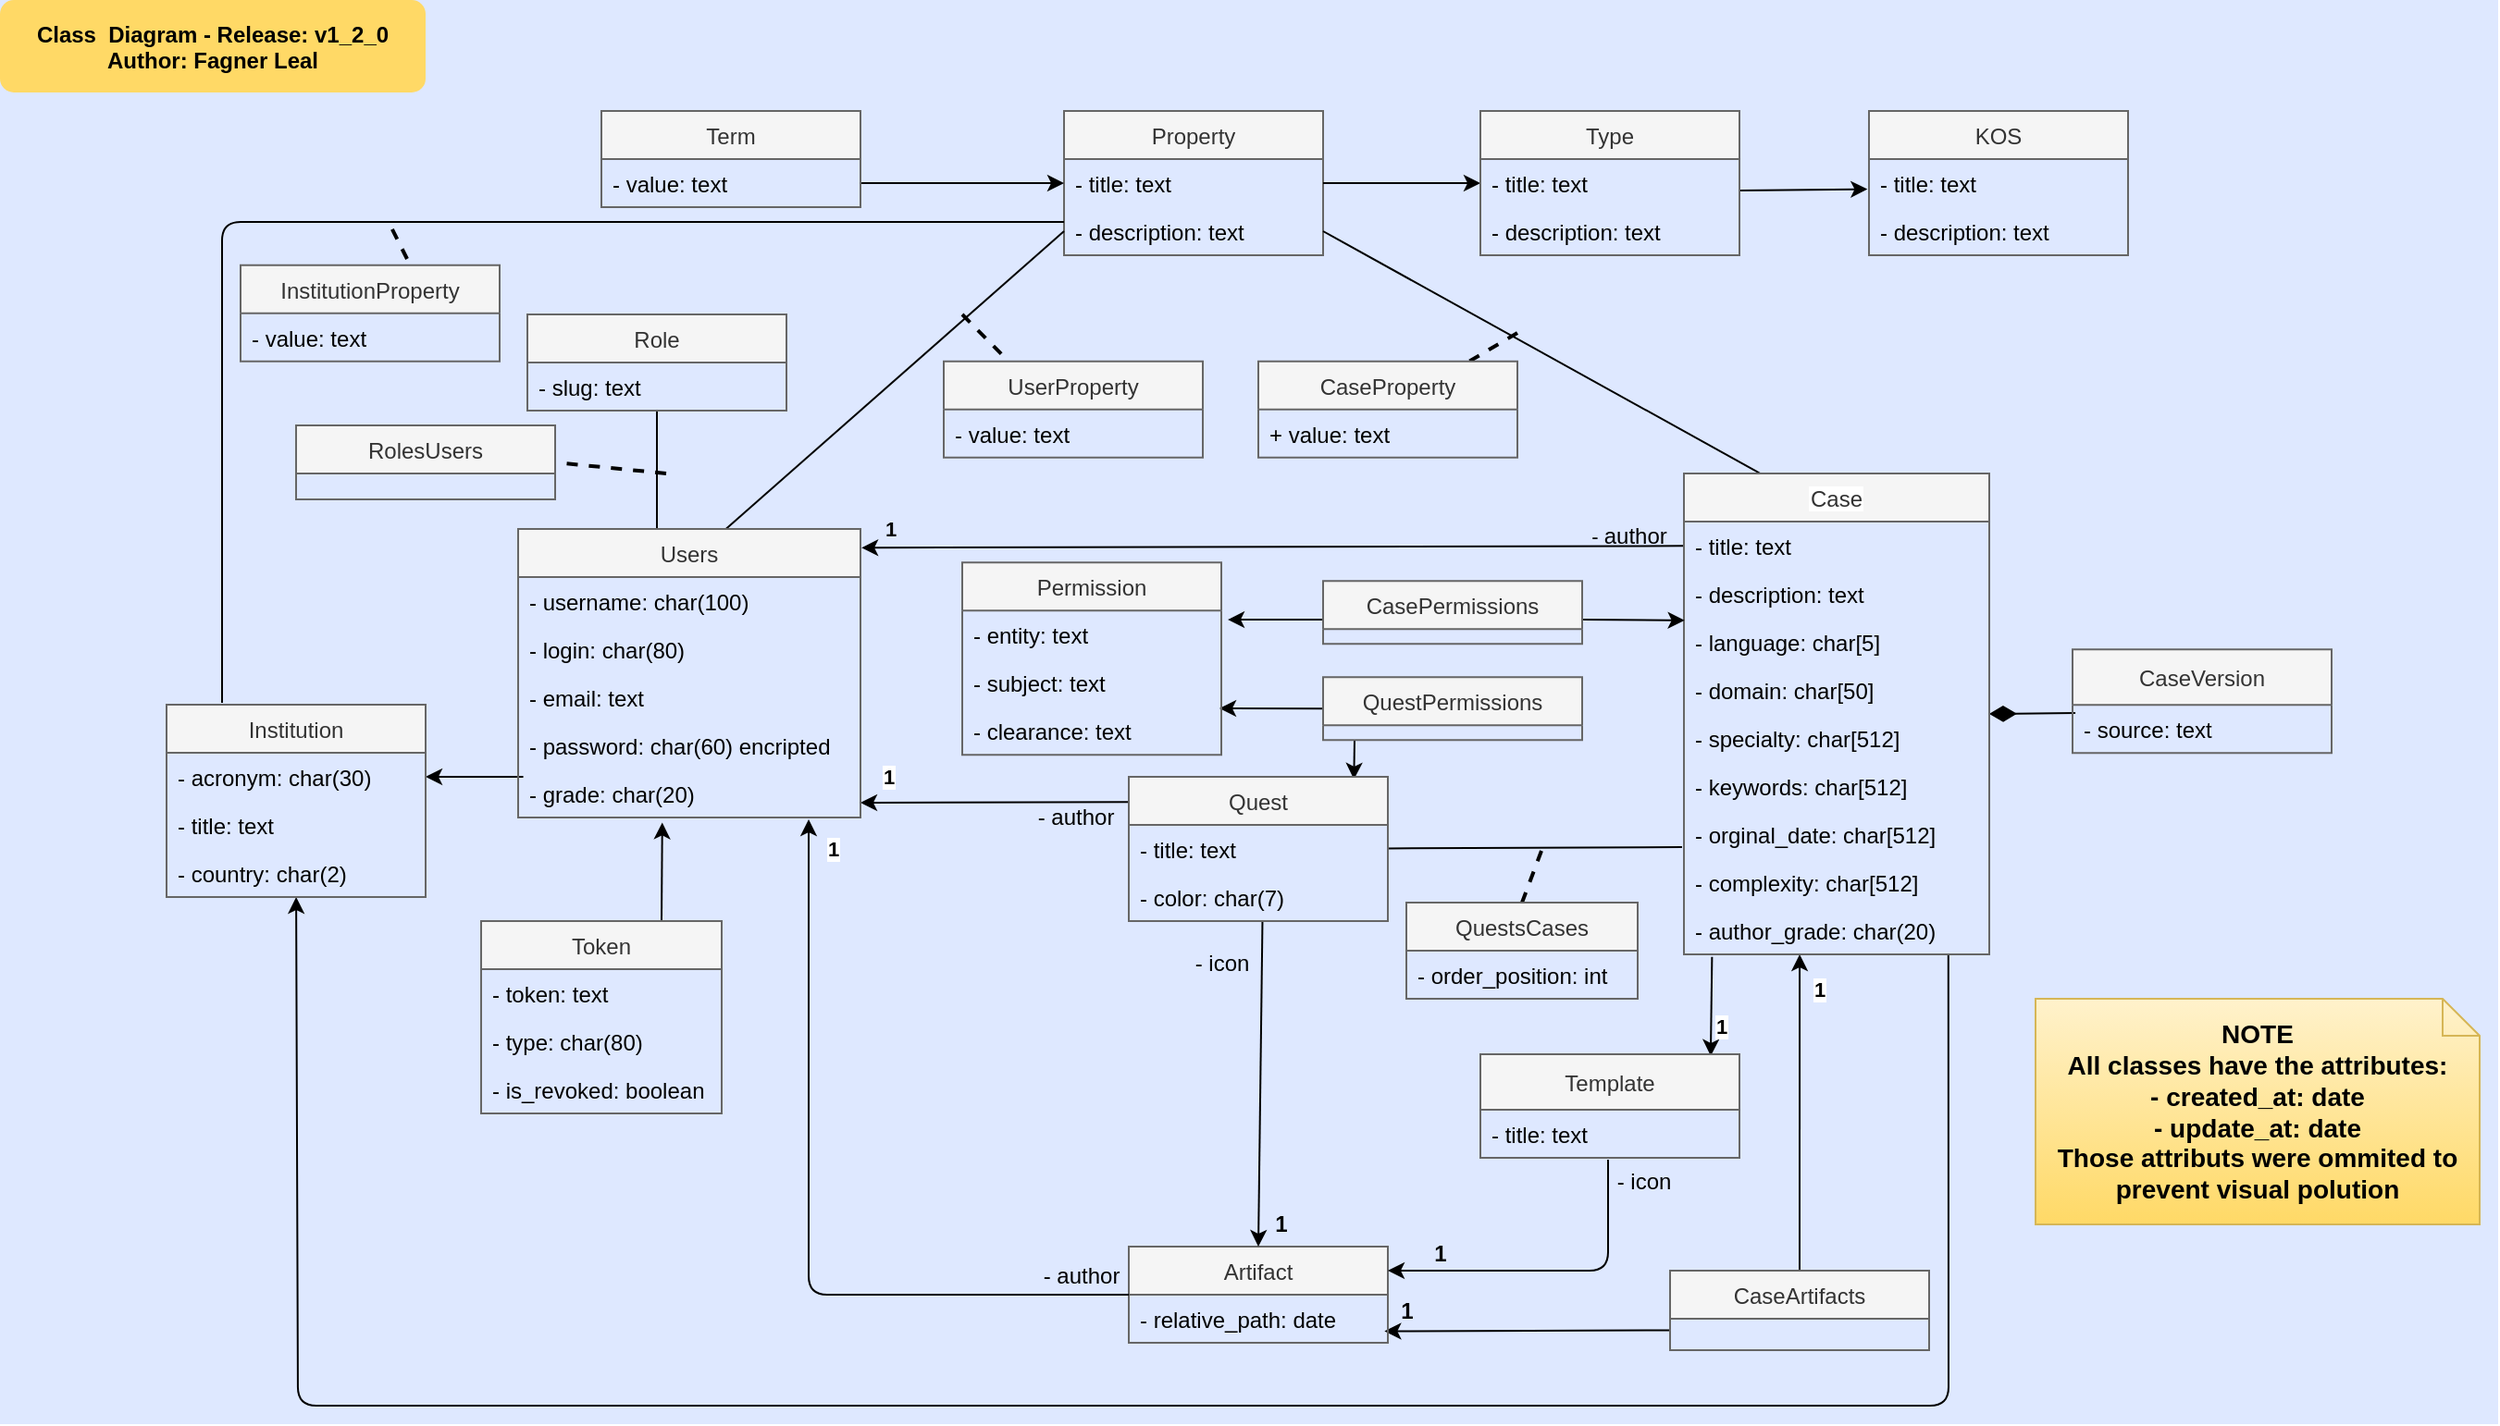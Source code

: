 <mxfile version="13.8.1" type="device"><diagram name="Page-1" id="c4acf3e9-155e-7222-9cf6-157b1a14988f"><mxGraphModel dx="2483" dy="887" grid="1" gridSize="10" guides="1" tooltips="1" connect="1" arrows="1" fold="1" page="1" pageScale="1" pageWidth="850" pageHeight="1100" background="#ffffff" math="0" shadow="0"><root><mxCell id="0"/><mxCell id="1" parent="0"/><mxCell id="ltPf_mcnGNrRVXwkHgvN-47" value="" style="fillColor=#DEE8FF;strokeColor=none" parent="1" vertex="1"><mxGeometry x="-470" y="100" width="1350" height="770" as="geometry"/></mxCell><mxCell id="sUAxRqPN--5q4pYPK_Sp-77" value="Property" style="swimlane;fontStyle=0;childLayout=stackLayout;horizontal=1;startSize=26;fillColor=#f5f5f5;horizontalStack=0;resizeParent=1;resizeParentMax=0;resizeLast=0;collapsible=1;marginBottom=0;strokeColor=#666666;fontColor=#333333;" parent="1" vertex="1"><mxGeometry x="105" y="160" width="140" height="78" as="geometry"/></mxCell><mxCell id="sUAxRqPN--5q4pYPK_Sp-78" value="- title: text" style="text;strokeColor=none;fillColor=none;align=left;verticalAlign=top;spacingLeft=4;spacingRight=4;overflow=hidden;rotatable=0;points=[[0,0.5],[1,0.5]];portConstraint=eastwest;" parent="sUAxRqPN--5q4pYPK_Sp-77" vertex="1"><mxGeometry y="26" width="140" height="26" as="geometry"/></mxCell><mxCell id="sUAxRqPN--5q4pYPK_Sp-79" value="- description: text" style="text;strokeColor=none;fillColor=none;align=left;verticalAlign=top;spacingLeft=4;spacingRight=4;overflow=hidden;rotatable=0;points=[[0,0.5],[1,0.5]];portConstraint=eastwest;" parent="sUAxRqPN--5q4pYPK_Sp-77" vertex="1"><mxGeometry y="52" width="140" height="26" as="geometry"/></mxCell><mxCell id="sUAxRqPN--5q4pYPK_Sp-10" value="" style="endArrow=classic;endFill=1;endSize=6;html=1;exitX=0.5;exitY=0;exitDx=0;exitDy=0;entryX=0.379;entryY=1;entryDx=0;entryDy=0;entryPerimeter=0;startArrow=none;startFill=0;strokeWidth=1;" parent="1" source="sUAxRqPN--5q4pYPK_Sp-15" target="qgmicakALArpZonlW2vb-24" edge="1"><mxGeometry width="160" relative="1" as="geometry"><mxPoint x="385" y="360" as="sourcePoint"/><mxPoint x="478" y="588" as="targetPoint"/></mxGeometry></mxCell><mxCell id="qgmicakALArpZonlW2vb-34" value="&lt;font style=&quot;font-size: 11px&quot;&gt;&lt;b&gt;1&lt;/b&gt;&lt;/font&gt;" style="edgeLabel;html=1;align=center;verticalAlign=middle;resizable=0;points=[];" vertex="1" connectable="0" parent="sUAxRqPN--5q4pYPK_Sp-10"><mxGeometry x="0.721" y="3" relative="1" as="geometry"><mxPoint x="13.47" y="-4.8" as="offset"/></mxGeometry></mxCell><mxCell id="sUAxRqPN--5q4pYPK_Sp-37" value="" style="endArrow=none;html=1;rounded=0;exitX=1;exitY=0.5;exitDx=0;exitDy=0;entryX=0.015;entryY=1.154;entryDx=0;entryDy=0;endFill=0;startArrow=classic;startFill=1;entryPerimeter=0;" parent="1" source="sUAxRqPN--5q4pYPK_Sp-26" target="ltPf_mcnGNrRVXwkHgvN-8" edge="1"><mxGeometry relative="1" as="geometry"><mxPoint x="130" y="502" as="sourcePoint"/><mxPoint x="290" y="502" as="targetPoint"/></mxGeometry></mxCell><mxCell id="sUAxRqPN--5q4pYPK_Sp-41" value="" style="endArrow=none;endFill=0;endSize=12;html=1;startArrow=classic;startFill=1;exitX=1.003;exitY=0.065;exitDx=0;exitDy=0;exitPerimeter=0;" parent="1" source="sUAxRqPN--5q4pYPK_Sp-18" target="sUAxRqPN--5q4pYPK_Sp-2" edge="1"><mxGeometry width="160" relative="1" as="geometry"><mxPoint x="-8" y="396" as="sourcePoint"/><mxPoint x="50" y="566.0" as="targetPoint"/></mxGeometry></mxCell><mxCell id="qgmicakALArpZonlW2vb-1" value="&lt;font style=&quot;font-size: 11px&quot;&gt;&lt;b&gt;&lt;font style=&quot;font-size: 11px&quot;&gt;1&lt;/font&gt;&lt;/b&gt;&lt;/font&gt;" style="edgeLabel;html=1;align=center;verticalAlign=middle;resizable=0;points=[];labelBackgroundColor=none;" vertex="1" connectable="0" parent="sUAxRqPN--5q4pYPK_Sp-41"><mxGeometry x="-0.857" y="-1" relative="1" as="geometry"><mxPoint x="-17.04" y="-10.95" as="offset"/></mxGeometry></mxCell><mxCell id="qgmicakALArpZonlW2vb-2" value="- &lt;font style=&quot;font-size: 12px&quot;&gt;author&lt;/font&gt;" style="edgeLabel;html=1;align=center;verticalAlign=middle;resizable=0;points=[];labelBackgroundColor=none;" vertex="1" connectable="0" parent="sUAxRqPN--5q4pYPK_Sp-41"><mxGeometry x="0.803" y="-3" relative="1" as="geometry"><mxPoint x="14.1" y="-8.24" as="offset"/></mxGeometry></mxCell><mxCell id="sUAxRqPN--5q4pYPK_Sp-59" value="" style="endArrow=none;endFill=0;endSize=12;html=1;" parent="1" target="sUAxRqPN--5q4pYPK_Sp-51" edge="1"><mxGeometry width="160" relative="1" as="geometry"><mxPoint x="439" y="558" as="sourcePoint"/><mxPoint x="280" y="523" as="targetPoint"/></mxGeometry></mxCell><mxCell id="sUAxRqPN--5q4pYPK_Sp-63" value="" style="endArrow=none;html=1;rounded=0;dashed=1;entryX=0.5;entryY=0;entryDx=0;entryDy=0;strokeWidth=2;" parent="1" target="sUAxRqPN--5q4pYPK_Sp-61" edge="1"><mxGeometry relative="1" as="geometry"><mxPoint x="363" y="560" as="sourcePoint"/><mxPoint x="695" y="524" as="targetPoint"/><Array as="points"/></mxGeometry></mxCell><mxCell id="sUAxRqPN--5q4pYPK_Sp-64" value="" style="resizable=0;html=1;align=left;verticalAlign=bottom;" parent="sUAxRqPN--5q4pYPK_Sp-63" connectable="0" vertex="1"><mxGeometry x="-1" relative="1" as="geometry"/></mxCell><mxCell id="sUAxRqPN--5q4pYPK_Sp-65" value="" style="resizable=0;html=1;align=right;verticalAlign=bottom;" parent="sUAxRqPN--5q4pYPK_Sp-63" connectable="0" vertex="1"><mxGeometry x="1" relative="1" as="geometry"/></mxCell><mxCell id="sUAxRqPN--5q4pYPK_Sp-70" value="" style="endArrow=none;endFill=0;endSize=12;html=1;entryX=0.5;entryY=1;entryDx=0;entryDy=0;" parent="1" target="sUAxRqPN--5q4pYPK_Sp-68" edge="1"><mxGeometry width="160" relative="1" as="geometry"><mxPoint x="-115" y="386" as="sourcePoint"/><mxPoint x="-75" y="330" as="targetPoint"/></mxGeometry></mxCell><mxCell id="sUAxRqPN--5q4pYPK_Sp-73" value="" style="endArrow=none;html=1;rounded=0;dashed=1;entryX=1;entryY=0.5;entryDx=0;entryDy=0;strokeWidth=2;" parent="1" edge="1" target="sUAxRqPN--5q4pYPK_Sp-71"><mxGeometry relative="1" as="geometry"><mxPoint x="-110" y="356" as="sourcePoint"/><mxPoint x="-227.34" y="354.888" as="targetPoint"/><Array as="points"/></mxGeometry></mxCell><mxCell id="sUAxRqPN--5q4pYPK_Sp-74" value="" style="resizable=0;html=1;align=left;verticalAlign=bottom;" parent="sUAxRqPN--5q4pYPK_Sp-73" connectable="0" vertex="1"><mxGeometry x="-1" relative="1" as="geometry"/></mxCell><mxCell id="sUAxRqPN--5q4pYPK_Sp-75" value="" style="resizable=0;html=1;align=right;verticalAlign=bottom;" parent="sUAxRqPN--5q4pYPK_Sp-73" connectable="0" vertex="1"><mxGeometry x="1" relative="1" as="geometry"/></mxCell><mxCell id="ltPf_mcnGNrRVXwkHgvN-1" value="" style="endArrow=classic;endFill=1;endSize=6;html=1;entryX=0;entryY=0.5;entryDx=0;entryDy=0;" parent="1" source="sUAxRqPN--5q4pYPK_Sp-78" target="sUAxRqPN--5q4pYPK_Sp-81" edge="1"><mxGeometry width="160" relative="1" as="geometry"><mxPoint x="240" y="180" as="sourcePoint"/><mxPoint x="330" y="180" as="targetPoint"/></mxGeometry></mxCell><mxCell id="ltPf_mcnGNrRVXwkHgvN-2" value="" style="endArrow=classic;endFill=1;endSize=6;html=1;startArrow=none;startFill=0;entryX=-0.006;entryY=0.625;entryDx=0;entryDy=0;entryPerimeter=0;" parent="1" target="sUAxRqPN--5q4pYPK_Sp-87" edge="1"><mxGeometry width="160" relative="1" as="geometry"><mxPoint x="470" y="203" as="sourcePoint"/><mxPoint x="540" y="205" as="targetPoint"/></mxGeometry></mxCell><mxCell id="ltPf_mcnGNrRVXwkHgvN-3" value="" style="endArrow=classic;endFill=1;endSize=6;html=1;" parent="1" edge="1"><mxGeometry width="160" relative="1" as="geometry"><mxPoint x="-5" y="199" as="sourcePoint"/><mxPoint x="105" y="199" as="targetPoint"/></mxGeometry></mxCell><mxCell id="ltPf_mcnGNrRVXwkHgvN-4" value="" style="endArrow=none;endFill=0;endSize=12;html=1;exitX=0.25;exitY=0;exitDx=0;exitDy=0;entryX=1;entryY=0.5;entryDx=0;entryDy=0;" parent="1" source="sUAxRqPN--5q4pYPK_Sp-1" target="sUAxRqPN--5q4pYPK_Sp-79" edge="1"><mxGeometry width="160" relative="1" as="geometry"><mxPoint x="650" y="269" as="sourcePoint"/><mxPoint x="310.7" y="288.724" as="targetPoint"/></mxGeometry></mxCell><mxCell id="ltPf_mcnGNrRVXwkHgvN-5" value="" style="endArrow=none;endFill=0;endSize=12;html=1;exitX=0.607;exitY=0;exitDx=0;exitDy=0;entryX=0;entryY=0.5;entryDx=0;entryDy=0;exitPerimeter=0;" parent="1" source="sUAxRqPN--5q4pYPK_Sp-18" target="sUAxRqPN--5q4pYPK_Sp-79" edge="1"><mxGeometry width="160" relative="1" as="geometry"><mxPoint x="415" y="429" as="sourcePoint"/><mxPoint x="258.347" y="318" as="targetPoint"/></mxGeometry></mxCell><mxCell id="ltPf_mcnGNrRVXwkHgvN-11" value="" style="endArrow=none;html=1;rounded=0;dashed=1;strokeWidth=2;" parent="1" target="ltPf_mcnGNrRVXwkHgvN-9" edge="1"><mxGeometry relative="1" as="geometry"><mxPoint x="350" y="280" as="sourcePoint"/><mxPoint x="245" y="520" as="targetPoint"/><Array as="points"/></mxGeometry></mxCell><mxCell id="ltPf_mcnGNrRVXwkHgvN-12" value="" style="resizable=0;html=1;align=left;verticalAlign=bottom;" parent="ltPf_mcnGNrRVXwkHgvN-11" connectable="0" vertex="1"><mxGeometry x="-1" relative="1" as="geometry"/></mxCell><mxCell id="ltPf_mcnGNrRVXwkHgvN-13" value="" style="resizable=0;html=1;align=right;verticalAlign=bottom;" parent="ltPf_mcnGNrRVXwkHgvN-11" connectable="0" vertex="1"><mxGeometry x="1" relative="1" as="geometry"/></mxCell><mxCell id="ltPf_mcnGNrRVXwkHgvN-16" value="" style="endArrow=none;html=1;rounded=0;dashed=1;entryX=0.25;entryY=0;entryDx=0;entryDy=0;strokeWidth=2;" parent="1" target="ltPf_mcnGNrRVXwkHgvN-14" edge="1"><mxGeometry relative="1" as="geometry"><mxPoint x="50" y="270" as="sourcePoint"/><mxPoint x="80" y="290" as="targetPoint"/><Array as="points"/></mxGeometry></mxCell><mxCell id="ltPf_mcnGNrRVXwkHgvN-17" value="" style="resizable=0;html=1;align=left;verticalAlign=bottom;" parent="ltPf_mcnGNrRVXwkHgvN-16" connectable="0" vertex="1"><mxGeometry x="-1" relative="1" as="geometry"/></mxCell><mxCell id="ltPf_mcnGNrRVXwkHgvN-18" value="" style="resizable=0;html=1;align=right;verticalAlign=bottom;" parent="ltPf_mcnGNrRVXwkHgvN-16" connectable="0" vertex="1"><mxGeometry x="1" relative="1" as="geometry"><mxPoint x="-130" y="5.35" as="offset"/></mxGeometry></mxCell><mxCell id="ltPf_mcnGNrRVXwkHgvN-31" value="" style="endArrow=none;endFill=0;endSize=12;html=1;entryX=0.004;entryY=0.175;entryDx=0;entryDy=0;entryPerimeter=0;startArrow=classic;startFill=1;" parent="1" target="sUAxRqPN--5q4pYPK_Sp-50" edge="1"><mxGeometry width="160" relative="1" as="geometry"><mxPoint x="-5" y="534" as="sourcePoint"/><mxPoint x="140" y="540" as="targetPoint"/></mxGeometry></mxCell><mxCell id="qgmicakALArpZonlW2vb-29" value="&lt;font style=&quot;font-size: 12px&quot;&gt;- author&lt;/font&gt;" style="edgeLabel;html=1;align=center;verticalAlign=middle;resizable=0;points=[];labelBackgroundColor=none;" vertex="1" connectable="0" parent="ltPf_mcnGNrRVXwkHgvN-31"><mxGeometry x="0.227" y="-2" relative="1" as="geometry"><mxPoint x="25.85" y="6.21" as="offset"/></mxGeometry></mxCell><mxCell id="qgmicakALArpZonlW2vb-30" value="&lt;font style=&quot;font-size: 12px&quot;&gt;- author&lt;/font&gt;" style="edgeLabel;html=1;align=center;verticalAlign=middle;resizable=0;points=[];labelBackgroundColor=none;" vertex="1" connectable="0" parent="ltPf_mcnGNrRVXwkHgvN-31"><mxGeometry x="0.227" y="-2" relative="1" as="geometry"><mxPoint x="29.42" y="254.21" as="offset"/></mxGeometry></mxCell><mxCell id="qgmicakALArpZonlW2vb-32" value="&lt;font style=&quot;font-size: 11px&quot;&gt;&lt;b&gt;1&lt;/b&gt;&lt;/font&gt;" style="edgeLabel;html=1;align=center;verticalAlign=middle;resizable=0;points=[];" vertex="1" connectable="0" parent="ltPf_mcnGNrRVXwkHgvN-31"><mxGeometry x="-0.617" y="2" relative="1" as="geometry"><mxPoint x="-13.23" y="-11.93" as="offset"/></mxGeometry></mxCell><mxCell id="ltPf_mcnGNrRVXwkHgvN-48" value="Class  Diagram - Release: v1_2_0&#xA;Author: Fagner Leal" style="rounded=1;fontStyle=1;fillColor=#FFD966;strokeColor=none" parent="1" vertex="1"><mxGeometry x="-470" y="100" width="230" height="50" as="geometry"/></mxCell><mxCell id="sUAxRqPN--5q4pYPK_Sp-80" value="Type" style="swimlane;fontStyle=0;childLayout=stackLayout;horizontal=1;startSize=26;fillColor=#f5f5f5;horizontalStack=0;resizeParent=1;resizeParentMax=0;resizeLast=0;collapsible=1;marginBottom=0;strokeColor=#666666;fontColor=#333333;" parent="1" vertex="1"><mxGeometry x="330" y="160" width="140" height="78" as="geometry"/></mxCell><mxCell id="sUAxRqPN--5q4pYPK_Sp-81" value="- title: text" style="text;strokeColor=none;fillColor=none;align=left;verticalAlign=top;spacingLeft=4;spacingRight=4;overflow=hidden;rotatable=0;points=[[0,0.5],[1,0.5]];portConstraint=eastwest;" parent="sUAxRqPN--5q4pYPK_Sp-80" vertex="1"><mxGeometry y="26" width="140" height="26" as="geometry"/></mxCell><mxCell id="sUAxRqPN--5q4pYPK_Sp-82" value="- description: text" style="text;strokeColor=none;fillColor=none;align=left;verticalAlign=top;spacingLeft=4;spacingRight=4;overflow=hidden;rotatable=0;points=[[0,0.5],[1,0.5]];portConstraint=eastwest;" parent="sUAxRqPN--5q4pYPK_Sp-80" vertex="1"><mxGeometry y="52" width="140" height="26" as="geometry"/></mxCell><mxCell id="sUAxRqPN--5q4pYPK_Sp-86" value="KOS" style="swimlane;fontStyle=0;childLayout=stackLayout;horizontal=1;startSize=26;fillColor=#f5f5f5;horizontalStack=0;resizeParent=1;resizeParentMax=0;resizeLast=0;collapsible=1;marginBottom=0;strokeColor=#666666;fontColor=#333333;" parent="1" vertex="1"><mxGeometry x="540" y="160" width="140" height="78" as="geometry"/></mxCell><mxCell id="sUAxRqPN--5q4pYPK_Sp-87" value="- title: text" style="text;strokeColor=none;fillColor=none;align=left;verticalAlign=top;spacingLeft=4;spacingRight=4;overflow=hidden;rotatable=0;points=[[0,0.5],[1,0.5]];portConstraint=eastwest;" parent="sUAxRqPN--5q4pYPK_Sp-86" vertex="1"><mxGeometry y="26" width="140" height="26" as="geometry"/></mxCell><mxCell id="sUAxRqPN--5q4pYPK_Sp-88" value="- description: text" style="text;strokeColor=none;fillColor=none;align=left;verticalAlign=top;spacingLeft=4;spacingRight=4;overflow=hidden;rotatable=0;points=[[0,0.5],[1,0.5]];portConstraint=eastwest;" parent="sUAxRqPN--5q4pYPK_Sp-86" vertex="1"><mxGeometry y="52" width="140" height="26" as="geometry"/></mxCell><mxCell id="ltPf_mcnGNrRVXwkHgvN-49" value="&lt;div&gt;&lt;b&gt;NOTE&lt;/b&gt;&lt;/div&gt;&lt;div&gt;&lt;b&gt;All classes have the attributes:&lt;/b&gt;&lt;/div&gt;&lt;div&gt;&lt;b&gt;- created_at: date&lt;/b&gt;&lt;/div&gt;&lt;div&gt;&lt;b&gt;- update_at: date&lt;/b&gt;&lt;/div&gt;&lt;div&gt;&lt;b&gt;Those attributs were ommited to prevent visual polution&lt;/b&gt;&lt;br&gt;&lt;/div&gt;" style="shape=note;size=20;whiteSpace=wrap;html=1;fillColor=#fff2cc;fontSize=14;gradientColor=#ffd966;strokeColor=#d6b656;" parent="1" vertex="1"><mxGeometry x="630" y="640" width="240" height="122" as="geometry"/></mxCell><mxCell id="rxB0pewscnfSwpeUuFem-4" value="" style="endArrow=classic;endFill=1;html=1;entryX=0.987;entryY=0.76;entryDx=0;entryDy=0;startArrow=none;startFill=0;entryPerimeter=0;exitX=0;exitY=0.75;exitDx=0;exitDy=0;" parent="1" source="sUAxRqPN--5q4pYPK_Sp-15" edge="1"><mxGeometry width="160" relative="1" as="geometry"><mxPoint x="480" y="820" as="sourcePoint"/><mxPoint x="278.18" y="819.76" as="targetPoint"/></mxGeometry></mxCell><mxCell id="nv-oh9yCCC0227xtqOuW-51" value="&lt;font style=&quot;font-size: 12px&quot;&gt;&lt;b&gt;1&lt;/b&gt;&lt;/font&gt;" style="edgeLabel;html=1;align=center;verticalAlign=middle;resizable=0;points=[];labelBackgroundColor=none;" parent="rxB0pewscnfSwpeUuFem-4" vertex="1" connectable="0"><mxGeometry x="-0.765" y="-3" relative="1" as="geometry"><mxPoint x="-124.84" y="-7.81" as="offset"/></mxGeometry></mxCell><mxCell id="rxB0pewscnfSwpeUuFem-1" value="Artifact" style="swimlane;fontStyle=0;childLayout=stackLayout;horizontal=1;startSize=26;fillColor=#f5f5f5;horizontalStack=0;resizeParent=1;resizeParentMax=0;resizeLast=0;collapsible=1;marginBottom=0;shadow=0;strokeColor=#666666;fontColor=#333333;" parent="1" vertex="1"><mxGeometry x="140" y="774" width="140" height="52" as="geometry"/></mxCell><mxCell id="rxB0pewscnfSwpeUuFem-3" value="- relative_path: date" style="text;align=left;verticalAlign=top;spacingLeft=4;spacingRight=4;overflow=hidden;rotatable=0;points=[[0,0.5],[1,0.5]];portConstraint=eastwest;shadow=1;" parent="rxB0pewscnfSwpeUuFem-1" vertex="1"><mxGeometry y="26" width="140" height="26" as="geometry"/></mxCell><mxCell id="rxB0pewscnfSwpeUuFem-7" value="" style="endArrow=classic;endFill=1;html=1;entryX=0.5;entryY=0;entryDx=0;entryDy=0;startArrow=none;startFill=0;exitX=0.516;exitY=0.986;exitDx=0;exitDy=0;exitPerimeter=0;" parent="1" source="nv-oh9yCCC0227xtqOuW-54" target="rxB0pewscnfSwpeUuFem-1" edge="1"><mxGeometry width="160" relative="1" as="geometry"><mxPoint x="490" y="823" as="sourcePoint"/><mxPoint x="290" y="823" as="targetPoint"/></mxGeometry></mxCell><mxCell id="nv-oh9yCCC0227xtqOuW-53" value="&lt;font style=&quot;font-size: 12px&quot;&gt;&lt;b&gt;1&lt;/b&gt;&lt;/font&gt;" style="edgeLabel;html=1;align=center;verticalAlign=middle;resizable=0;points=[];labelBackgroundColor=none;" parent="rxB0pewscnfSwpeUuFem-7" vertex="1" connectable="0"><mxGeometry x="-0.589" y="3" relative="1" as="geometry"><mxPoint x="7" y="127.86" as="offset"/></mxGeometry></mxCell><mxCell id="qgmicakALArpZonlW2vb-36" value="&lt;font style=&quot;font-size: 12px&quot;&gt;- icon&lt;/font&gt;" style="edgeLabel;html=1;align=center;verticalAlign=middle;resizable=0;points=[];labelBackgroundColor=none;" vertex="1" connectable="0" parent="rxB0pewscnfSwpeUuFem-7"><mxGeometry x="-0.633" y="1" relative="1" as="geometry"><mxPoint x="-22.83" y="-9.65" as="offset"/></mxGeometry></mxCell><mxCell id="nv-oh9yCCC0227xtqOuW-7" value="" style="endArrow=none;endFill=0;html=1;startArrow=classic;startFill=1;entryX=0.866;entryY=0.989;entryDx=0;entryDy=0;entryPerimeter=0;" parent="1" source="ltPf_mcnGNrRVXwkHgvN-51" edge="1" target="qgmicakALArpZonlW2vb-24"><mxGeometry width="160" relative="1" as="geometry"><mxPoint x="-130" y="540" as="sourcePoint"/><mxPoint x="600" y="590" as="targetPoint"/><Array as="points"><mxPoint x="-309" y="860"/><mxPoint x="583" y="860"/></Array></mxGeometry></mxCell><mxCell id="nv-oh9yCCC0227xtqOuW-11" value="" style="endArrow=none;html=1;endFill=0;endSize=12;exitX=1;exitY=0.5;exitDx=0;exitDy=0;entryX=0.011;entryY=0.167;entryDx=0;entryDy=0;entryPerimeter=0;startArrow=diamondThin;startFill=1;startSize=12;" parent="1" source="sUAxRqPN--5q4pYPK_Sp-1" target="sUAxRqPN--5q4pYPK_Sp-12" edge="1"><mxGeometry width="50" height="50" relative="1" as="geometry"><mxPoint x="670" y="520" as="sourcePoint"/><mxPoint x="720" y="470" as="targetPoint"/></mxGeometry></mxCell><mxCell id="nv-oh9yCCC0227xtqOuW-23" value="" style="endArrow=none;html=1;exitX=1;exitY=0.25;exitDx=0;exitDy=0;startArrow=classic;startFill=1;" parent="1" source="rxB0pewscnfSwpeUuFem-1" edge="1"><mxGeometry width="50" height="50" relative="1" as="geometry"><mxPoint x="740" y="590" as="sourcePoint"/><mxPoint x="399" y="727" as="targetPoint"/><Array as="points"><mxPoint x="399" y="787"/></Array></mxGeometry></mxCell><mxCell id="nv-oh9yCCC0227xtqOuW-52" value="&lt;font style=&quot;font-size: 12px&quot;&gt;&lt;b&gt;1&lt;/b&gt;&lt;/font&gt;" style="edgeLabel;html=1;align=center;verticalAlign=middle;resizable=0;points=[];labelBackgroundColor=none;" parent="nv-oh9yCCC0227xtqOuW-23" vertex="1" connectable="0"><mxGeometry x="0.035" y="-3" relative="1" as="geometry"><mxPoint x="-65.18" y="-12" as="offset"/></mxGeometry></mxCell><mxCell id="qgmicakALArpZonlW2vb-37" value="&lt;font style=&quot;font-size: 12px&quot;&gt;- icon&lt;/font&gt;" style="edgeLabel;html=1;align=center;verticalAlign=middle;resizable=0;points=[];labelBackgroundColor=none;" vertex="1" connectable="0" parent="nv-oh9yCCC0227xtqOuW-23"><mxGeometry x="0.372" y="-4" relative="1" as="geometry"><mxPoint x="15.1" y="-43.87" as="offset"/></mxGeometry></mxCell><mxCell id="nv-oh9yCCC0227xtqOuW-42" value="" style="endArrow=none;html=1;endFill=0;startArrow=classic;startFill=1;endSize=6;startSize=6;exitX=0.889;exitY=0.017;exitDx=0;exitDy=0;exitPerimeter=0;entryX=0.092;entryY=1.054;entryDx=0;entryDy=0;entryPerimeter=0;" parent="1" source="nv-oh9yCCC0227xtqOuW-18" edge="1" target="qgmicakALArpZonlW2vb-24"><mxGeometry width="50" height="50" relative="1" as="geometry"><mxPoint x="460" y="672" as="sourcePoint"/><mxPoint x="460" y="619" as="targetPoint"/></mxGeometry></mxCell><mxCell id="qgmicakALArpZonlW2vb-35" value="&lt;b&gt;1&lt;/b&gt;" style="edgeLabel;html=1;align=center;verticalAlign=middle;resizable=0;points=[];" vertex="1" connectable="0" parent="nv-oh9yCCC0227xtqOuW-42"><mxGeometry x="-0.378" y="1" relative="1" as="geometry"><mxPoint x="6.32" as="offset"/></mxGeometry></mxCell><mxCell id="nv-oh9yCCC0227xtqOuW-44" value="" style="endArrow=classic;html=1;exitX=0;exitY=0.5;exitDx=0;exitDy=0;endFill=1;" parent="1" source="rxB0pewscnfSwpeUuFem-1" edge="1"><mxGeometry width="50" height="50" relative="1" as="geometry"><mxPoint x="-60" y="760" as="sourcePoint"/><mxPoint x="-33" y="543" as="targetPoint"/><Array as="points"><mxPoint x="-33" y="800"/></Array></mxGeometry></mxCell><mxCell id="qgmicakALArpZonlW2vb-33" value="&lt;font style=&quot;font-size: 11px&quot;&gt;&lt;b&gt;1&lt;/b&gt;&lt;/font&gt;" style="edgeLabel;html=1;align=center;verticalAlign=middle;resizable=0;points=[];" vertex="1" connectable="0" parent="nv-oh9yCCC0227xtqOuW-44"><mxGeometry x="0.927" y="2" relative="1" as="geometry"><mxPoint x="15" y="0.12" as="offset"/></mxGeometry></mxCell><mxCell id="nv-oh9yCCC0227xtqOuW-64" value="" style="endArrow=classic;html=1;entryX=0.421;entryY=1.105;entryDx=0;entryDy=0;entryPerimeter=0;exitX=0.75;exitY=0;exitDx=0;exitDy=0;" parent="1" source="nv-oh9yCCC0227xtqOuW-59" target="qgmicakALArpZonlW2vb-23" edge="1"><mxGeometry width="50" height="50" relative="1" as="geometry"><mxPoint x="-130" y="660" as="sourcePoint"/><mxPoint x="-90" y="600" as="targetPoint"/></mxGeometry></mxCell><mxCell id="sUAxRqPN--5q4pYPK_Sp-1" value="Case" style="swimlane;fontStyle=0;childLayout=stackLayout;horizontal=1;startSize=26;fillColor=#f5f5f5;horizontalStack=0;resizeParent=1;resizeParentMax=0;resizeLast=0;collapsible=1;marginBottom=0;strokeColor=#666666;fontColor=#333333;labelBackgroundColor=#ffffff;" parent="1" vertex="1"><mxGeometry x="440" y="356" width="165" height="260" as="geometry"/></mxCell><mxCell id="sUAxRqPN--5q4pYPK_Sp-2" value="- title: text" style="text;align=left;verticalAlign=top;spacingLeft=4;spacingRight=4;overflow=hidden;rotatable=0;points=[[0,0.5],[1,0.5]];portConstraint=eastwest;labelBackgroundColor=none;" parent="sUAxRqPN--5q4pYPK_Sp-1" vertex="1"><mxGeometry y="26" width="165" height="26" as="geometry"/></mxCell><mxCell id="sUAxRqPN--5q4pYPK_Sp-3" value="- description: text" style="text;align=left;verticalAlign=top;spacingLeft=4;spacingRight=4;overflow=hidden;rotatable=0;points=[[0,0.5],[1,0.5]];portConstraint=eastwest;labelBackgroundColor=none;" parent="sUAxRqPN--5q4pYPK_Sp-1" vertex="1"><mxGeometry y="52" width="165" height="26" as="geometry"/></mxCell><mxCell id="sUAxRqPN--5q4pYPK_Sp-4" value="- language: char[5]" style="text;align=left;verticalAlign=top;spacingLeft=4;spacingRight=4;overflow=hidden;rotatable=0;points=[[0,0.5],[1,0.5]];portConstraint=eastwest;labelBackgroundColor=none;" parent="sUAxRqPN--5q4pYPK_Sp-1" vertex="1"><mxGeometry y="78" width="165" height="26" as="geometry"/></mxCell><mxCell id="sUAxRqPN--5q4pYPK_Sp-5" value="- domain: char[50]" style="text;align=left;verticalAlign=top;spacingLeft=4;spacingRight=4;overflow=hidden;rotatable=0;points=[[0,0.5],[1,0.5]];portConstraint=eastwest;labelBackgroundColor=none;" parent="sUAxRqPN--5q4pYPK_Sp-1" vertex="1"><mxGeometry y="104" width="165" height="26" as="geometry"/></mxCell><mxCell id="sUAxRqPN--5q4pYPK_Sp-6" value="- specialty: char[512]" style="text;align=left;verticalAlign=top;spacingLeft=4;spacingRight=4;overflow=hidden;rotatable=0;points=[[0,0.5],[1,0.5]];portConstraint=eastwest;labelBackgroundColor=none;" parent="sUAxRqPN--5q4pYPK_Sp-1" vertex="1"><mxGeometry y="130" width="165" height="26" as="geometry"/></mxCell><mxCell id="sUAxRqPN--5q4pYPK_Sp-7" value="- keywords: char[512]" style="text;align=left;verticalAlign=top;spacingLeft=4;spacingRight=4;overflow=hidden;rotatable=0;points=[[0,0.5],[1,0.5]];portConstraint=eastwest;labelBackgroundColor=none;" parent="sUAxRqPN--5q4pYPK_Sp-1" vertex="1"><mxGeometry y="156" width="165" height="26" as="geometry"/></mxCell><mxCell id="nv-oh9yCCC0227xtqOuW-3" value="- orginal_date: char[512]" style="text;align=left;verticalAlign=top;spacingLeft=4;spacingRight=4;overflow=hidden;rotatable=0;points=[[0,0.5],[1,0.5]];portConstraint=eastwest;labelBackgroundColor=none;" parent="sUAxRqPN--5q4pYPK_Sp-1" vertex="1"><mxGeometry y="182" width="165" height="26" as="geometry"/></mxCell><mxCell id="nv-oh9yCCC0227xtqOuW-4" value="- complexity: char[512]" style="text;align=left;verticalAlign=top;spacingLeft=4;spacingRight=4;overflow=hidden;rotatable=0;points=[[0,0.5],[1,0.5]];portConstraint=eastwest;labelBackgroundColor=none;" parent="sUAxRqPN--5q4pYPK_Sp-1" vertex="1"><mxGeometry y="208" width="165" height="26" as="geometry"/></mxCell><mxCell id="qgmicakALArpZonlW2vb-24" value="- author_grade: char(20)" style="text;align=left;verticalAlign=top;spacingLeft=4;spacingRight=4;overflow=hidden;rotatable=0;points=[[0,0.5],[1,0.5]];portConstraint=eastwest;labelBackgroundColor=none;" vertex="1" parent="sUAxRqPN--5q4pYPK_Sp-1"><mxGeometry y="234" width="165" height="26" as="geometry"/></mxCell><mxCell id="qgmicakALArpZonlW2vb-8" value="" style="endArrow=none;html=1;startArrow=classic;startFill=1;endFill=0;entryX=1.004;entryY=0.612;entryDx=0;entryDy=0;exitX=0.002;exitY=0.054;exitDx=0;exitDy=0;exitPerimeter=0;entryPerimeter=0;" edge="1" parent="1" source="sUAxRqPN--5q4pYPK_Sp-4" target="qgmicakALArpZonlW2vb-9"><mxGeometry width="50" height="50" relative="1" as="geometry"><mxPoint x="440" y="440" as="sourcePoint"/><mxPoint x="385" y="431" as="targetPoint"/></mxGeometry></mxCell><mxCell id="qgmicakALArpZonlW2vb-18" value="" style="endArrow=classic;html=1;entryX=1.025;entryY=0.186;entryDx=0;entryDy=0;entryPerimeter=0;startArrow=none;startFill=0;endFill=1;" edge="1" parent="1" target="qgmicakALArpZonlW2vb-5"><mxGeometry width="50" height="50" relative="1" as="geometry"><mxPoint x="245" y="435" as="sourcePoint"/><mxPoint x="270" y="384.18" as="targetPoint"/></mxGeometry></mxCell><mxCell id="qgmicakALArpZonlW2vb-20" value="" style="endArrow=none;html=1;startArrow=classic;startFill=1;entryX=0;entryY=0.5;entryDx=0;entryDy=0;" edge="1" parent="1" target="qgmicakALArpZonlW2vb-19"><mxGeometry width="50" height="50" relative="1" as="geometry"><mxPoint x="189" y="483" as="sourcePoint"/><mxPoint x="240" y="488.18" as="targetPoint"/></mxGeometry></mxCell><mxCell id="qgmicakALArpZonlW2vb-21" value="" style="endArrow=classic;html=1;entryX=0.869;entryY=0.018;entryDx=0;entryDy=0;entryPerimeter=0;startArrow=none;startFill=0;endFill=1;" edge="1" parent="1" target="sUAxRqPN--5q4pYPK_Sp-50"><mxGeometry width="50" height="50" relative="1" as="geometry"><mxPoint x="262" y="500" as="sourcePoint"/><mxPoint x="290" y="300" as="targetPoint"/></mxGeometry></mxCell><mxCell id="sUAxRqPN--5q4pYPK_Sp-25" value="Institution" style="swimlane;fontStyle=0;childLayout=stackLayout;horizontal=1;startSize=26;fillColor=#f5f5f5;horizontalStack=0;resizeParent=1;resizeParentMax=0;resizeLast=0;collapsible=1;marginBottom=0;strokeColor=#666666;fontColor=#333333;" parent="1" vertex="1"><mxGeometry x="-380" y="481" width="140" height="104" as="geometry"/></mxCell><mxCell id="sUAxRqPN--5q4pYPK_Sp-26" value="- acronym: char(30)" style="text;strokeColor=none;fillColor=none;align=left;verticalAlign=top;spacingLeft=4;spacingRight=4;overflow=hidden;rotatable=0;points=[[0,0.5],[1,0.5]];portConstraint=eastwest;" parent="sUAxRqPN--5q4pYPK_Sp-25" vertex="1"><mxGeometry y="26" width="140" height="26" as="geometry"/></mxCell><mxCell id="ltPf_mcnGNrRVXwkHgvN-50" value="- title: text" style="text;strokeColor=none;fillColor=none;align=left;verticalAlign=top;spacingLeft=4;spacingRight=4;overflow=hidden;rotatable=0;points=[[0,0.5],[1,0.5]];portConstraint=eastwest;" parent="sUAxRqPN--5q4pYPK_Sp-25" vertex="1"><mxGeometry y="52" width="140" height="26" as="geometry"/></mxCell><mxCell id="ltPf_mcnGNrRVXwkHgvN-51" value="- country: char(2)" style="text;strokeColor=none;fillColor=none;align=left;verticalAlign=top;spacingLeft=4;spacingRight=4;overflow=hidden;rotatable=0;points=[[0,0.5],[1,0.5]];portConstraint=eastwest;" parent="sUAxRqPN--5q4pYPK_Sp-25" vertex="1"><mxGeometry y="78" width="140" height="26" as="geometry"/></mxCell><mxCell id="sUAxRqPN--5q4pYPK_Sp-18" value="Users" style="swimlane;fontStyle=0;childLayout=stackLayout;horizontal=1;startSize=26;fillColor=#f5f5f5;horizontalStack=0;resizeParent=1;resizeParentMax=0;resizeLast=0;collapsible=1;marginBottom=0;strokeColor=#666666;fontColor=#333333;" parent="1" vertex="1"><mxGeometry x="-190" y="386" width="185" height="156" as="geometry"/></mxCell><mxCell id="sUAxRqPN--5q4pYPK_Sp-24" value="- username: char(100)" style="text;strokeColor=none;fillColor=none;align=left;verticalAlign=top;spacingLeft=4;spacingRight=4;overflow=hidden;rotatable=0;points=[[0,0.5],[1,0.5]];portConstraint=eastwest;" parent="sUAxRqPN--5q4pYPK_Sp-18" vertex="1"><mxGeometry y="26" width="185" height="26" as="geometry"/></mxCell><mxCell id="ltPf_mcnGNrRVXwkHgvN-6" value="- login: char(80)" style="text;strokeColor=none;fillColor=none;align=left;verticalAlign=top;spacingLeft=4;spacingRight=4;overflow=hidden;rotatable=0;points=[[0,0.5],[1,0.5]];portConstraint=eastwest;" parent="sUAxRqPN--5q4pYPK_Sp-18" vertex="1"><mxGeometry y="52" width="185" height="26" as="geometry"/></mxCell><mxCell id="ltPf_mcnGNrRVXwkHgvN-7" value="- email: text" style="text;strokeColor=none;fillColor=none;align=left;verticalAlign=top;spacingLeft=4;spacingRight=4;overflow=hidden;rotatable=0;points=[[0,0.5],[1,0.5]];portConstraint=eastwest;" parent="sUAxRqPN--5q4pYPK_Sp-18" vertex="1"><mxGeometry y="78" width="185" height="26" as="geometry"/></mxCell><mxCell id="ltPf_mcnGNrRVXwkHgvN-8" value="- password: char(60) encripted" style="text;strokeColor=none;fillColor=none;align=left;verticalAlign=top;spacingLeft=4;spacingRight=4;overflow=hidden;rotatable=0;points=[[0,0.5],[1,0.5]];portConstraint=eastwest;" parent="sUAxRqPN--5q4pYPK_Sp-18" vertex="1"><mxGeometry y="104" width="185" height="26" as="geometry"/></mxCell><mxCell id="qgmicakALArpZonlW2vb-23" value="- grade: char(20)" style="text;strokeColor=none;fillColor=none;align=left;verticalAlign=top;spacingLeft=4;spacingRight=4;overflow=hidden;rotatable=0;points=[[0,0.5],[1,0.5]];portConstraint=eastwest;" vertex="1" parent="sUAxRqPN--5q4pYPK_Sp-18"><mxGeometry y="130" width="185" height="26" as="geometry"/></mxCell><mxCell id="qgmicakALArpZonlW2vb-9" value="CasePermissions" style="swimlane;fontStyle=0;childLayout=stackLayout;horizontal=1;startSize=26;fillColor=#f5f5f5;horizontalStack=0;resizeParent=1;resizeParentMax=0;resizeLast=0;collapsible=1;marginBottom=0;strokeColor=#666666;fontColor=#333333;" vertex="1" parent="1"><mxGeometry x="245" y="414.18" width="140" height="34" as="geometry"/></mxCell><mxCell id="qgmicakALArpZonlW2vb-4" value="Permission" style="swimlane;fontStyle=0;childLayout=stackLayout;horizontal=1;startSize=26;fillColor=#f5f5f5;horizontalStack=0;resizeParent=1;resizeParentMax=0;resizeLast=0;collapsible=1;marginBottom=0;strokeColor=#666666;fontColor=#333333;" vertex="1" parent="1"><mxGeometry x="50" y="404.18" width="140" height="104" as="geometry"/></mxCell><mxCell id="qgmicakALArpZonlW2vb-5" value="- entity: text" style="text;strokeColor=none;fillColor=none;align=left;verticalAlign=top;spacingLeft=4;spacingRight=4;overflow=hidden;rotatable=0;points=[[0,0.5],[1,0.5]];portConstraint=eastwest;" vertex="1" parent="qgmicakALArpZonlW2vb-4"><mxGeometry y="26" width="140" height="26" as="geometry"/></mxCell><mxCell id="qgmicakALArpZonlW2vb-6" value="- subject: text" style="text;strokeColor=none;fillColor=none;align=left;verticalAlign=top;spacingLeft=4;spacingRight=4;overflow=hidden;rotatable=0;points=[[0,0.5],[1,0.5]];portConstraint=eastwest;" vertex="1" parent="qgmicakALArpZonlW2vb-4"><mxGeometry y="52" width="140" height="26" as="geometry"/></mxCell><mxCell id="qgmicakALArpZonlW2vb-7" value="- clearance: text" style="text;strokeColor=none;fillColor=none;align=left;verticalAlign=top;spacingLeft=4;spacingRight=4;overflow=hidden;rotatable=0;points=[[0,0.5],[1,0.5]];portConstraint=eastwest;" vertex="1" parent="qgmicakALArpZonlW2vb-4"><mxGeometry y="78" width="140" height="26" as="geometry"/></mxCell><mxCell id="qgmicakALArpZonlW2vb-19" value="QuestPermissions" style="swimlane;fontStyle=0;childLayout=stackLayout;horizontal=1;startSize=26;fillColor=#f5f5f5;horizontalStack=0;resizeParent=1;resizeParentMax=0;resizeLast=0;collapsible=1;marginBottom=0;strokeColor=#666666;fontColor=#333333;" vertex="1" parent="1"><mxGeometry x="245" y="466.18" width="140" height="34" as="geometry"/></mxCell><mxCell id="sUAxRqPN--5q4pYPK_Sp-50" value="Quest" style="swimlane;fontStyle=0;childLayout=stackLayout;horizontal=1;startSize=26;fillColor=#f5f5f5;horizontalStack=0;resizeParent=1;resizeParentMax=0;resizeLast=0;collapsible=1;marginBottom=0;strokeColor=#666666;fontColor=#333333;" parent="1" vertex="1"><mxGeometry x="140" y="520" width="140" height="78" as="geometry"/></mxCell><mxCell id="sUAxRqPN--5q4pYPK_Sp-51" value="- title: text" style="text;strokeColor=none;fillColor=none;align=left;verticalAlign=top;spacingLeft=4;spacingRight=4;overflow=hidden;rotatable=0;points=[[0,0.5],[1,0.5]];portConstraint=eastwest;" parent="sUAxRqPN--5q4pYPK_Sp-50" vertex="1"><mxGeometry y="26" width="140" height="26" as="geometry"/></mxCell><mxCell id="nv-oh9yCCC0227xtqOuW-54" value="- color: char(7)" style="text;strokeColor=none;fillColor=none;align=left;verticalAlign=top;spacingLeft=4;spacingRight=4;overflow=hidden;rotatable=0;points=[[0,0.5],[1,0.5]];portConstraint=eastwest;" parent="sUAxRqPN--5q4pYPK_Sp-50" vertex="1"><mxGeometry y="52" width="140" height="26" as="geometry"/></mxCell><mxCell id="ltPf_mcnGNrRVXwkHgvN-9" value="CaseProperty" style="swimlane;fontStyle=0;childLayout=stackLayout;horizontal=1;startSize=26;fillColor=#f5f5f5;horizontalStack=0;resizeParent=1;resizeParentMax=0;resizeLast=0;collapsible=1;marginBottom=0;strokeColor=#666666;fontColor=#333333;" parent="1" vertex="1"><mxGeometry x="210" y="295.35" width="140" height="52" as="geometry"/></mxCell><mxCell id="ltPf_mcnGNrRVXwkHgvN-10" value="+ value: text" style="text;strokeColor=none;fillColor=none;align=left;verticalAlign=top;spacingLeft=4;spacingRight=4;overflow=hidden;rotatable=0;points=[[0,0.5],[1,0.5]];portConstraint=eastwest;" parent="ltPf_mcnGNrRVXwkHgvN-9" vertex="1"><mxGeometry y="26" width="140" height="26" as="geometry"/></mxCell><mxCell id="ltPf_mcnGNrRVXwkHgvN-14" value="UserProperty" style="swimlane;fontStyle=0;childLayout=stackLayout;horizontal=1;startSize=26;fillColor=#f5f5f5;horizontalStack=0;resizeParent=1;resizeParentMax=0;resizeLast=0;collapsible=1;marginBottom=0;strokeColor=#666666;fontColor=#333333;" parent="1" vertex="1"><mxGeometry x="40" y="295.35" width="140" height="52" as="geometry"/></mxCell><mxCell id="ltPf_mcnGNrRVXwkHgvN-15" value="- value: text" style="text;strokeColor=none;fillColor=none;align=left;verticalAlign=top;spacingLeft=4;spacingRight=4;overflow=hidden;rotatable=0;points=[[0,0.5],[1,0.5]];portConstraint=eastwest;" parent="ltPf_mcnGNrRVXwkHgvN-14" vertex="1"><mxGeometry y="26" width="140" height="26" as="geometry"/></mxCell><mxCell id="sUAxRqPN--5q4pYPK_Sp-15" value="CaseArtifacts" style="swimlane;fontStyle=0;childLayout=stackLayout;horizontal=1;startSize=26;fillColor=#f5f5f5;horizontalStack=0;resizeParent=1;resizeParentMax=0;resizeLast=0;collapsible=1;marginBottom=0;strokeColor=#666666;fontColor=#333333;" parent="1" vertex="1"><mxGeometry x="432.5" y="787" width="140" height="43" as="geometry"/></mxCell><mxCell id="nv-oh9yCCC0227xtqOuW-18" value="Template" style="swimlane;fontStyle=0;childLayout=stackLayout;horizontal=1;startSize=30;fillColor=#f5f5f5;horizontalStack=0;resizeParent=1;resizeParentMax=0;resizeLast=0;collapsible=1;marginBottom=0;strokeColor=#666666;fontColor=#333333;" parent="1" vertex="1"><mxGeometry x="330" y="670" width="140" height="56" as="geometry"/></mxCell><mxCell id="nv-oh9yCCC0227xtqOuW-19" value="- title: text" style="text;strokeColor=none;fillColor=none;align=left;verticalAlign=top;spacingLeft=4;spacingRight=4;overflow=hidden;rotatable=0;points=[[0,0.5],[1,0.5]];portConstraint=eastwest;" parent="nv-oh9yCCC0227xtqOuW-18" vertex="1"><mxGeometry y="30" width="140" height="26" as="geometry"/></mxCell><mxCell id="sUAxRqPN--5q4pYPK_Sp-68" value="Role" style="swimlane;fontStyle=0;childLayout=stackLayout;horizontal=1;startSize=26;fillColor=#f5f5f5;horizontalStack=0;resizeParent=1;resizeParentMax=0;resizeLast=0;collapsible=1;marginBottom=0;strokeColor=#666666;fontColor=#333333;" parent="1" vertex="1"><mxGeometry x="-185" y="270" width="140" height="52" as="geometry"/></mxCell><mxCell id="sUAxRqPN--5q4pYPK_Sp-69" value="- slug: text" style="text;strokeColor=none;fillColor=none;align=left;verticalAlign=top;spacingLeft=4;spacingRight=4;overflow=hidden;rotatable=0;points=[[0,0.5],[1,0.5]];portConstraint=eastwest;" parent="sUAxRqPN--5q4pYPK_Sp-68" vertex="1"><mxGeometry y="26" width="140" height="26" as="geometry"/></mxCell><mxCell id="sUAxRqPN--5q4pYPK_Sp-71" value="RolesUsers" style="swimlane;fontStyle=0;childLayout=stackLayout;horizontal=1;startSize=26;fillColor=#f5f5f5;horizontalStack=0;resizeParent=1;resizeParentMax=0;resizeLast=0;collapsible=1;marginBottom=0;strokeColor=#666666;fontColor=#333333;" parent="1" vertex="1"><mxGeometry x="-310" y="330" width="140" height="40" as="geometry"/></mxCell><mxCell id="qgmicakALArpZonlW2vb-25" value="" style="endArrow=none;html=1;" edge="1" parent="1"><mxGeometry width="50" height="50" relative="1" as="geometry"><mxPoint x="-350" y="480" as="sourcePoint"/><mxPoint x="105" y="220" as="targetPoint"/><Array as="points"><mxPoint x="-350" y="220"/></Array></mxGeometry></mxCell><mxCell id="qgmicakALArpZonlW2vb-26" value="InstitutionProperty" style="swimlane;fontStyle=0;childLayout=stackLayout;horizontal=1;startSize=26;fillColor=#f5f5f5;horizontalStack=0;resizeParent=1;resizeParentMax=0;resizeLast=0;collapsible=1;marginBottom=0;strokeColor=#666666;fontColor=#333333;" vertex="1" parent="1"><mxGeometry x="-340" y="243.35" width="140" height="52" as="geometry"/></mxCell><mxCell id="qgmicakALArpZonlW2vb-27" value="- value: text" style="text;strokeColor=none;fillColor=none;align=left;verticalAlign=top;spacingLeft=4;spacingRight=4;overflow=hidden;rotatable=0;points=[[0,0.5],[1,0.5]];portConstraint=eastwest;" vertex="1" parent="qgmicakALArpZonlW2vb-26"><mxGeometry y="26" width="140" height="26" as="geometry"/></mxCell><mxCell id="qgmicakALArpZonlW2vb-28" value="" style="endArrow=none;dashed=1;html=1;strokeWidth=2;" edge="1" parent="1"><mxGeometry width="50" height="50" relative="1" as="geometry"><mxPoint x="-250" y="240" as="sourcePoint"/><mxPoint x="-260" y="220" as="targetPoint"/></mxGeometry></mxCell><mxCell id="sUAxRqPN--5q4pYPK_Sp-61" value="QuestsCases" style="swimlane;fontStyle=0;childLayout=stackLayout;horizontal=1;startSize=26;fillColor=#f5f5f5;horizontalStack=0;resizeParent=1;resizeParentMax=0;resizeLast=0;collapsible=1;marginBottom=0;strokeColor=#666666;fontColor=#333333;" parent="1" vertex="1"><mxGeometry x="290" y="588" width="125" height="52" as="geometry"/></mxCell><mxCell id="sUAxRqPN--5q4pYPK_Sp-62" value="- order_position: int" style="text;strokeColor=none;fillColor=none;align=left;verticalAlign=top;spacingLeft=4;spacingRight=4;overflow=hidden;rotatable=0;points=[[0,0.5],[1,0.5]];portConstraint=eastwest;" parent="sUAxRqPN--5q4pYPK_Sp-61" vertex="1"><mxGeometry y="26" width="125" height="26" as="geometry"/></mxCell><mxCell id="sUAxRqPN--5q4pYPK_Sp-11" value="CaseVersion" style="swimlane;fontStyle=0;childLayout=stackLayout;horizontal=1;startSize=30;fillColor=#f5f5f5;horizontalStack=0;resizeParent=1;resizeParentMax=0;resizeLast=0;collapsible=1;marginBottom=0;strokeColor=#666666;fontColor=#333333;" parent="1" vertex="1"><mxGeometry x="650" y="451.18" width="140" height="56" as="geometry"/></mxCell><mxCell id="sUAxRqPN--5q4pYPK_Sp-12" value="- source: text" style="text;strokeColor=none;fillColor=none;align=left;verticalAlign=top;spacingLeft=4;spacingRight=4;overflow=hidden;rotatable=0;points=[[0,0.5],[1,0.5]];portConstraint=eastwest;" parent="sUAxRqPN--5q4pYPK_Sp-11" vertex="1"><mxGeometry y="30" width="140" height="26" as="geometry"/></mxCell><mxCell id="sUAxRqPN--5q4pYPK_Sp-83" value="Term" style="swimlane;fontStyle=0;childLayout=stackLayout;horizontal=1;startSize=26;fillColor=#f5f5f5;horizontalStack=0;resizeParent=1;resizeParentMax=0;resizeLast=0;collapsible=1;marginBottom=0;strokeColor=#666666;fontColor=#333333;" parent="1" vertex="1"><mxGeometry x="-145" y="160" width="140" height="52" as="geometry"/></mxCell><mxCell id="sUAxRqPN--5q4pYPK_Sp-84" value="- value: text" style="text;strokeColor=none;fillColor=none;align=left;verticalAlign=top;spacingLeft=4;spacingRight=4;overflow=hidden;rotatable=0;points=[[0,0.5],[1,0.5]];portConstraint=eastwest;" parent="sUAxRqPN--5q4pYPK_Sp-83" vertex="1"><mxGeometry y="26" width="140" height="26" as="geometry"/></mxCell><mxCell id="nv-oh9yCCC0227xtqOuW-59" value="Token" style="swimlane;fontStyle=0;childLayout=stackLayout;horizontal=1;startSize=26;fillColor=#f5f5f5;horizontalStack=0;resizeParent=1;resizeParentMax=0;resizeLast=0;collapsible=1;marginBottom=0;strokeColor=#666666;fontColor=#333333;" parent="1" vertex="1"><mxGeometry x="-210" y="598" width="130" height="104" as="geometry"/></mxCell><mxCell id="nv-oh9yCCC0227xtqOuW-60" value="- token: text" style="text;strokeColor=none;fillColor=none;align=left;verticalAlign=top;spacingLeft=4;spacingRight=4;overflow=hidden;rotatable=0;points=[[0,0.5],[1,0.5]];portConstraint=eastwest;" parent="nv-oh9yCCC0227xtqOuW-59" vertex="1"><mxGeometry y="26" width="130" height="26" as="geometry"/></mxCell><mxCell id="nv-oh9yCCC0227xtqOuW-61" value="- type: char(80)" style="text;strokeColor=none;fillColor=none;align=left;verticalAlign=top;spacingLeft=4;spacingRight=4;overflow=hidden;rotatable=0;points=[[0,0.5],[1,0.5]];portConstraint=eastwest;" parent="nv-oh9yCCC0227xtqOuW-59" vertex="1"><mxGeometry y="52" width="130" height="26" as="geometry"/></mxCell><mxCell id="nv-oh9yCCC0227xtqOuW-62" value="- is_revoked: boolean" style="text;strokeColor=none;fillColor=none;align=left;verticalAlign=top;spacingLeft=4;spacingRight=4;overflow=hidden;rotatable=0;points=[[0,0.5],[1,0.5]];portConstraint=eastwest;" parent="nv-oh9yCCC0227xtqOuW-59" vertex="1"><mxGeometry y="78" width="130" height="26" as="geometry"/></mxCell></root></mxGraphModel></diagram></mxfile>